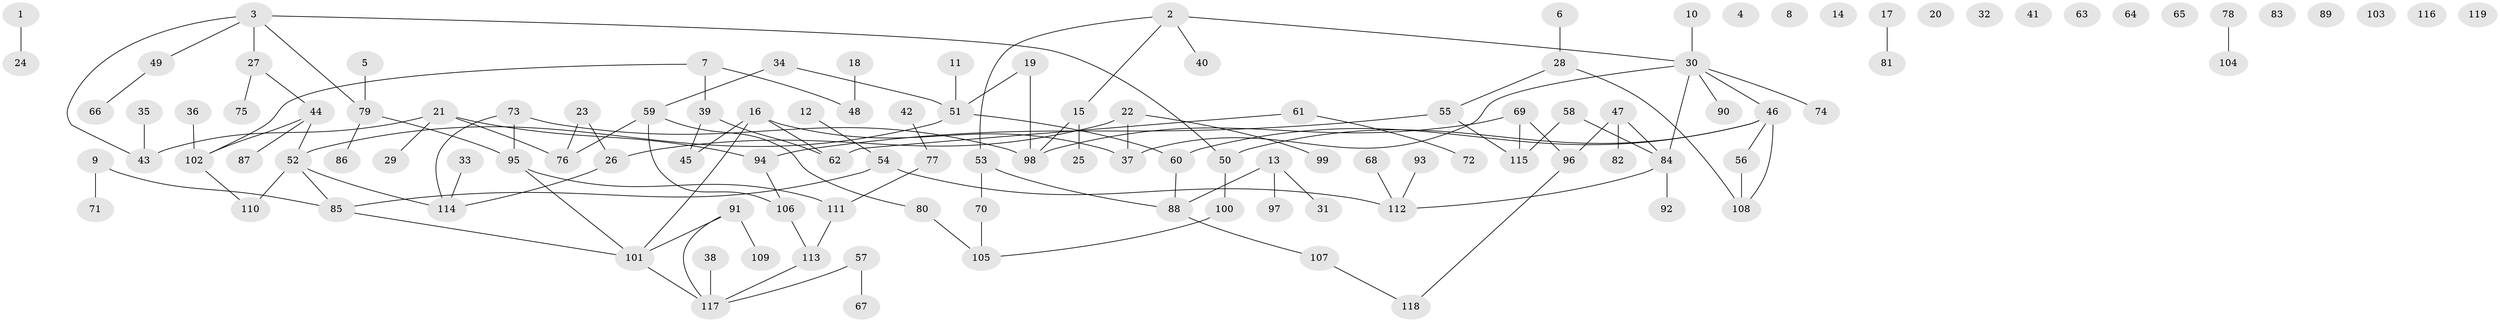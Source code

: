 // Generated by graph-tools (version 1.1) at 2025/49/03/09/25 03:49:06]
// undirected, 119 vertices, 127 edges
graph export_dot {
graph [start="1"]
  node [color=gray90,style=filled];
  1;
  2;
  3;
  4;
  5;
  6;
  7;
  8;
  9;
  10;
  11;
  12;
  13;
  14;
  15;
  16;
  17;
  18;
  19;
  20;
  21;
  22;
  23;
  24;
  25;
  26;
  27;
  28;
  29;
  30;
  31;
  32;
  33;
  34;
  35;
  36;
  37;
  38;
  39;
  40;
  41;
  42;
  43;
  44;
  45;
  46;
  47;
  48;
  49;
  50;
  51;
  52;
  53;
  54;
  55;
  56;
  57;
  58;
  59;
  60;
  61;
  62;
  63;
  64;
  65;
  66;
  67;
  68;
  69;
  70;
  71;
  72;
  73;
  74;
  75;
  76;
  77;
  78;
  79;
  80;
  81;
  82;
  83;
  84;
  85;
  86;
  87;
  88;
  89;
  90;
  91;
  92;
  93;
  94;
  95;
  96;
  97;
  98;
  99;
  100;
  101;
  102;
  103;
  104;
  105;
  106;
  107;
  108;
  109;
  110;
  111;
  112;
  113;
  114;
  115;
  116;
  117;
  118;
  119;
  1 -- 24;
  2 -- 15;
  2 -- 30;
  2 -- 40;
  2 -- 53;
  3 -- 27;
  3 -- 43;
  3 -- 49;
  3 -- 50;
  3 -- 79;
  5 -- 79;
  6 -- 28;
  7 -- 39;
  7 -- 48;
  7 -- 102;
  9 -- 71;
  9 -- 85;
  10 -- 30;
  11 -- 51;
  12 -- 54;
  13 -- 31;
  13 -- 88;
  13 -- 97;
  15 -- 25;
  15 -- 98;
  16 -- 37;
  16 -- 45;
  16 -- 62;
  16 -- 101;
  17 -- 81;
  18 -- 48;
  19 -- 51;
  19 -- 98;
  21 -- 29;
  21 -- 43;
  21 -- 76;
  21 -- 94;
  22 -- 26;
  22 -- 37;
  22 -- 99;
  23 -- 26;
  23 -- 76;
  26 -- 114;
  27 -- 44;
  27 -- 75;
  28 -- 55;
  28 -- 108;
  30 -- 37;
  30 -- 46;
  30 -- 74;
  30 -- 84;
  30 -- 90;
  33 -- 114;
  34 -- 51;
  34 -- 59;
  35 -- 43;
  36 -- 102;
  38 -- 117;
  39 -- 45;
  39 -- 62;
  42 -- 77;
  44 -- 52;
  44 -- 87;
  44 -- 102;
  46 -- 50;
  46 -- 56;
  46 -- 60;
  46 -- 108;
  47 -- 82;
  47 -- 84;
  47 -- 96;
  49 -- 66;
  50 -- 100;
  51 -- 52;
  51 -- 60;
  52 -- 85;
  52 -- 110;
  52 -- 114;
  53 -- 70;
  53 -- 88;
  54 -- 85;
  54 -- 112;
  55 -- 94;
  55 -- 115;
  56 -- 108;
  57 -- 67;
  57 -- 117;
  58 -- 84;
  58 -- 115;
  59 -- 76;
  59 -- 80;
  59 -- 106;
  60 -- 88;
  61 -- 62;
  61 -- 72;
  68 -- 112;
  69 -- 96;
  69 -- 98;
  69 -- 115;
  70 -- 105;
  73 -- 95;
  73 -- 98;
  73 -- 114;
  77 -- 111;
  78 -- 104;
  79 -- 86;
  79 -- 95;
  80 -- 105;
  84 -- 92;
  84 -- 112;
  85 -- 101;
  88 -- 107;
  91 -- 101;
  91 -- 109;
  91 -- 117;
  93 -- 112;
  94 -- 106;
  95 -- 101;
  95 -- 111;
  96 -- 118;
  100 -- 105;
  101 -- 117;
  102 -- 110;
  106 -- 113;
  107 -- 118;
  111 -- 113;
  113 -- 117;
}
